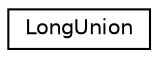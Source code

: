 digraph "Graphical Class Hierarchy"
{
 // LATEX_PDF_SIZE
  edge [fontname="Helvetica",fontsize="10",labelfontname="Helvetica",labelfontsize="10"];
  node [fontname="Helvetica",fontsize="10",shape=record];
  rankdir="LR";
  Node0 [label="LongUnion",height=0.2,width=0.4,color="black", fillcolor="white", style="filled",URL="$unionLongUnion.html",tooltip=" "];
}
